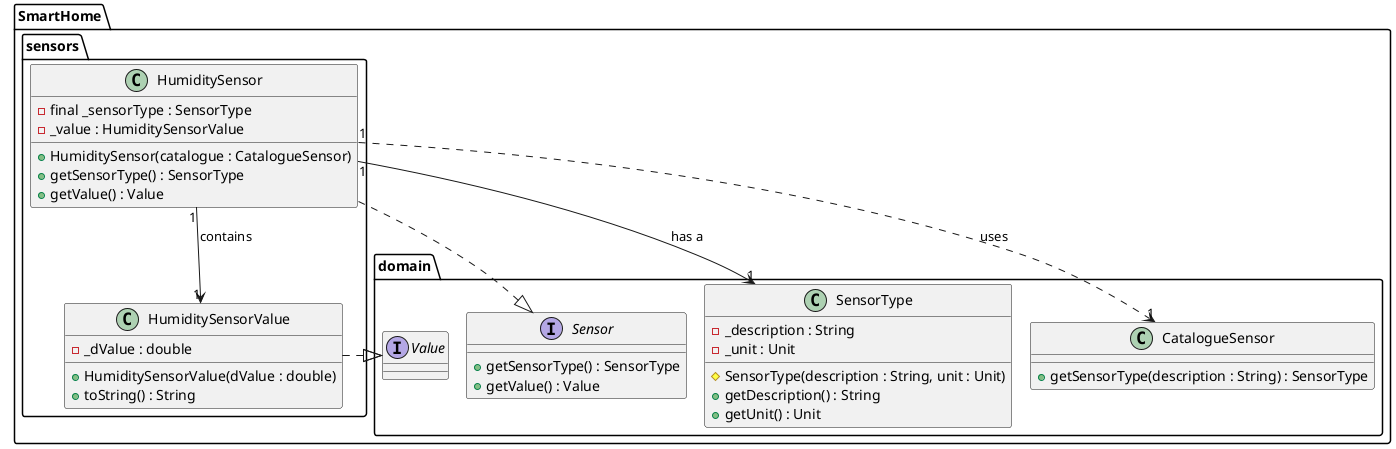 @startuml
!pragma layout smetana

package SmartHome.sensors {

    class HumiditySensor {
        - final _sensorType : SensorType
        - _value : HumiditySensorValue
        + HumiditySensor(catalogue : CatalogueSensor)
        + getSensorType() : SensorType
        + getValue() : Value
    }

    class HumiditySensorValue implements SmartHome.domain.Value {
        - _dValue : double
        + HumiditySensorValue(dValue : double)
        + toString() : String
    }

}

package SmartHome.domain {

    interface Sensor {
        + getSensorType() : SensorType
        + getValue() : Value
    }

    class SensorType {
        - _description : String
        - _unit : Unit
        # SensorType(description : String, unit : Unit)
        + getDescription() : String
        + getUnit() : Unit
    }

    interface Value {
    }

    class CatalogueSensor {
        + getSensorType(description : String) : SensorType
    }
}

SmartHome.sensors.HumiditySensor ..|> SmartHome.domain.Sensor
SmartHome.sensors.HumiditySensor "1" --> "1" SmartHome.domain.SensorType : has a
SmartHome.sensors.HumiditySensor "1" --> "1" SmartHome.sensors.HumiditySensorValue : contains
SmartHome.sensors.HumiditySensor "1" ..> "1" SmartHome.domain.CatalogueSensor : uses
SmartHome.sensors.HumiditySensorValue ..|> SmartHome.domain.Value
@enduml